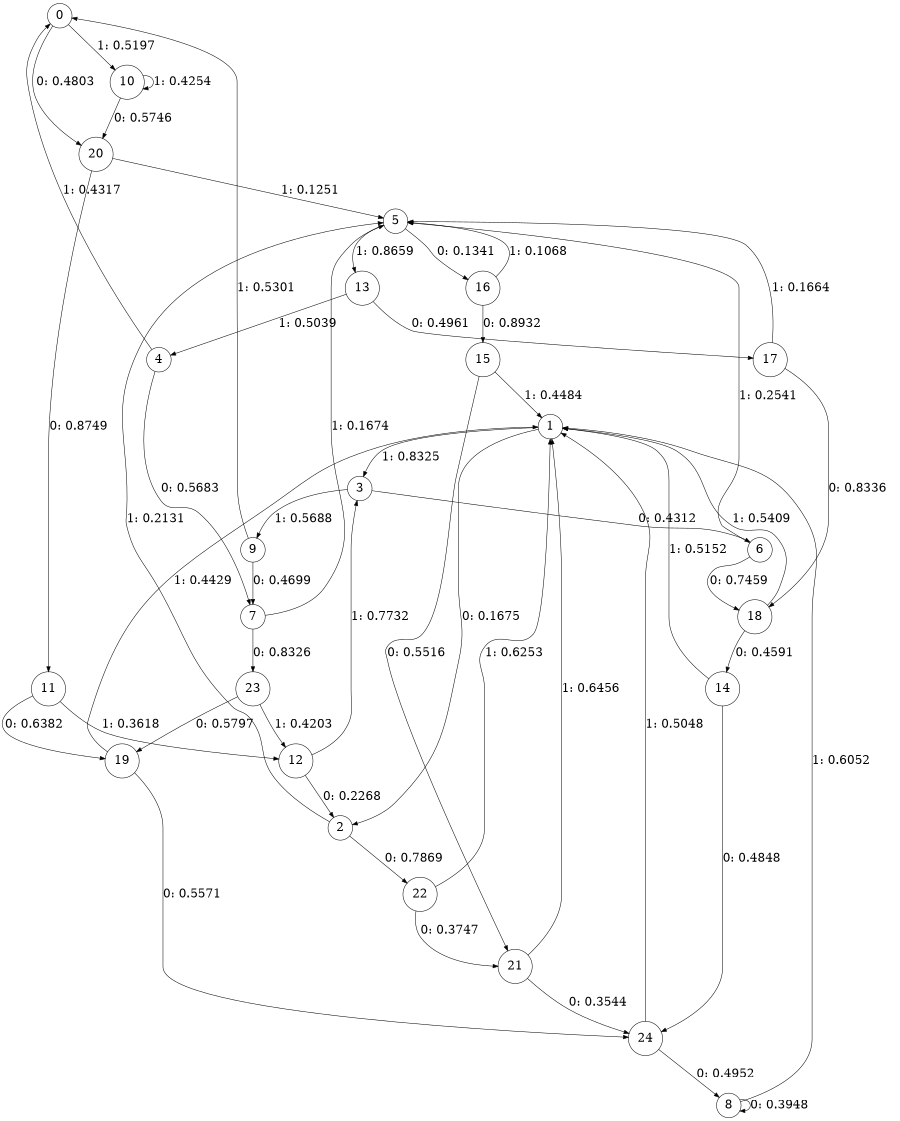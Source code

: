 digraph "ch1faceL7" {
size = "6,8.5";
ratio = "fill";
node [shape = circle];
node [fontsize = 24];
edge [fontsize = 24];
0 -> 20 [label = "0: 0.4803   "];
0 -> 10 [label = "1: 0.5197   "];
1 -> 2 [label = "0: 0.1675   "];
1 -> 3 [label = "1: 0.8325   "];
2 -> 22 [label = "0: 0.7869   "];
2 -> 5 [label = "1: 0.2131   "];
3 -> 6 [label = "0: 0.4312   "];
3 -> 9 [label = "1: 0.5688   "];
4 -> 7 [label = "0: 0.5683   "];
4 -> 0 [label = "1: 0.4317   "];
5 -> 16 [label = "0: 0.1341   "];
5 -> 13 [label = "1: 0.8659   "];
6 -> 18 [label = "0: 0.7459   "];
6 -> 5 [label = "1: 0.2541   "];
7 -> 23 [label = "0: 0.8326   "];
7 -> 5 [label = "1: 0.1674   "];
8 -> 8 [label = "0: 0.3948   "];
8 -> 1 [label = "1: 0.6052   "];
9 -> 7 [label = "0: 0.4699   "];
9 -> 0 [label = "1: 0.5301   "];
10 -> 20 [label = "0: 0.5746   "];
10 -> 10 [label = "1: 0.4254   "];
11 -> 19 [label = "0: 0.6382   "];
11 -> 12 [label = "1: 0.3618   "];
12 -> 2 [label = "0: 0.2268   "];
12 -> 3 [label = "1: 0.7732   "];
13 -> 17 [label = "0: 0.4961   "];
13 -> 4 [label = "1: 0.5039   "];
14 -> 24 [label = "0: 0.4848   "];
14 -> 1 [label = "1: 0.5152   "];
15 -> 21 [label = "0: 0.5516   "];
15 -> 1 [label = "1: 0.4484   "];
16 -> 15 [label = "0: 0.8932   "];
16 -> 5 [label = "1: 0.1068   "];
17 -> 18 [label = "0: 0.8336   "];
17 -> 5 [label = "1: 0.1664   "];
18 -> 14 [label = "0: 0.4591   "];
18 -> 1 [label = "1: 0.5409   "];
19 -> 24 [label = "0: 0.5571   "];
19 -> 1 [label = "1: 0.4429   "];
20 -> 11 [label = "0: 0.8749   "];
20 -> 5 [label = "1: 0.1251   "];
21 -> 24 [label = "0: 0.3544   "];
21 -> 1 [label = "1: 0.6456   "];
22 -> 21 [label = "0: 0.3747   "];
22 -> 1 [label = "1: 0.6253   "];
23 -> 19 [label = "0: 0.5797   "];
23 -> 12 [label = "1: 0.4203   "];
24 -> 8 [label = "0: 0.4952   "];
24 -> 1 [label = "1: 0.5048   "];
}